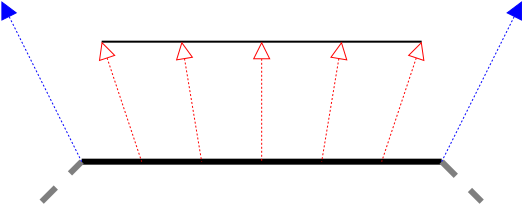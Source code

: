 <?xml version="1.0" encoding="UTF-8"?>
<dia:diagram xmlns:dia="http://www.lysator.liu.se/~alla/dia/"><dia:layer name="Background" visible="true"><dia:object type="Standard - Line" version="0" id="O0"><dia:attribute name="obj_pos"><dia:point val="6,11"/></dia:attribute><dia:attribute name="obj_bb"><dia:rectangle val="5.85,10.85;24.15,11.15"/></dia:attribute><dia:attribute name="conn_endpoints"><dia:point val="6,11"/><dia:point val="24,11"/></dia:attribute><dia:attribute name="numcp"><dia:int val="1"/></dia:attribute><dia:attribute name="line_width"><dia:real val="0.3"/></dia:attribute></dia:object><dia:object type="Standard - Line" version="0" id="O1"><dia:attribute name="obj_pos"><dia:point val="7,5"/></dia:attribute><dia:attribute name="obj_bb"><dia:rectangle val="6.95,4.95;23.05,5.05"/></dia:attribute><dia:attribute name="conn_endpoints"><dia:point val="7,5"/><dia:point val="23,5"/></dia:attribute><dia:attribute name="numcp"><dia:int val="1"/></dia:attribute></dia:object><dia:object type="Standard - Line" version="0" id="O2"><dia:attribute name="obj_pos"><dia:point val="24,11"/></dia:attribute><dia:attribute name="obj_bb"><dia:rectangle val="23.788,10.788;26.212,13.212"/></dia:attribute><dia:attribute name="conn_endpoints"><dia:point val="24,11"/><dia:point val="26,13"/></dia:attribute><dia:attribute name="numcp"><dia:int val="1"/></dia:attribute><dia:attribute name="line_color"><dia:color val="#7f7f7f"/></dia:attribute><dia:attribute name="line_width"><dia:real val="0.3"/></dia:attribute><dia:attribute name="line_style"><dia:enum val="1"/></dia:attribute></dia:object><dia:object type="Standard - Line" version="0" id="O3"><dia:attribute name="obj_pos"><dia:point val="4,13"/></dia:attribute><dia:attribute name="obj_bb"><dia:rectangle val="3.788,10.788;6.212,13.212"/></dia:attribute><dia:attribute name="conn_endpoints"><dia:point val="4,13"/><dia:point val="6,11"/></dia:attribute><dia:attribute name="numcp"><dia:int val="1"/></dia:attribute><dia:attribute name="line_color"><dia:color val="#7f7f7f"/></dia:attribute><dia:attribute name="line_width"><dia:real val="0.3"/></dia:attribute><dia:attribute name="line_style"><dia:enum val="1"/></dia:attribute></dia:object><dia:object type="Standard - Line" version="0" id="O4"><dia:attribute name="obj_pos"><dia:point val="24,11"/></dia:attribute><dia:attribute name="obj_bb"><dia:rectangle val="23.966,2.62;28.727,11.034"/></dia:attribute><dia:attribute name="conn_endpoints"><dia:point val="24,11"/><dia:point val="28,3"/></dia:attribute><dia:attribute name="numcp"><dia:int val="1"/></dia:attribute><dia:attribute name="line_color"><dia:color val="#0000ff"/></dia:attribute><dia:attribute name="line_width"><dia:real val="0.05"/></dia:attribute><dia:attribute name="line_style"><dia:enum val="4"/></dia:attribute><dia:attribute name="end_arrow"><dia:enum val="3"/></dia:attribute><dia:attribute name="end_arrow_length"><dia:real val="0.8"/></dia:attribute><dia:attribute name="end_arrow_width"><dia:real val="0.8"/></dia:attribute></dia:object><dia:object type="Standard - Line" version="0" id="O5"><dia:attribute name="obj_pos"><dia:point val="6,11"/></dia:attribute><dia:attribute name="obj_bb"><dia:rectangle val="1.273,2.62;6.034,11.034"/></dia:attribute><dia:attribute name="conn_endpoints"><dia:point val="6,11"/><dia:point val="2,3"/></dia:attribute><dia:attribute name="numcp"><dia:int val="1"/></dia:attribute><dia:attribute name="line_color"><dia:color val="#0000ff"/></dia:attribute><dia:attribute name="line_width"><dia:real val="0.05"/></dia:attribute><dia:attribute name="line_style"><dia:enum val="4"/></dia:attribute><dia:attribute name="end_arrow"><dia:enum val="3"/></dia:attribute><dia:attribute name="end_arrow_length"><dia:real val="0.8"/></dia:attribute><dia:attribute name="end_arrow_width"><dia:real val="0.8"/></dia:attribute></dia:object><dia:object type="Standard - Line" version="0" id="O6"><dia:attribute name="obj_pos"><dia:point val="23,5"/></dia:attribute><dia:attribute name="obj_bb"><dia:rectangle val="20.968,4.723;23.767,11.032"/></dia:attribute><dia:attribute name="conn_endpoints"><dia:point val="23,5"/><dia:point val="21,11"/></dia:attribute><dia:attribute name="numcp"><dia:int val="1"/></dia:attribute><dia:attribute name="line_color"><dia:color val="#ff0000"/></dia:attribute><dia:attribute name="line_width"><dia:real val="0.05"/></dia:attribute><dia:attribute name="line_style"><dia:enum val="4"/></dia:attribute><dia:attribute name="start_arrow"><dia:enum val="2"/></dia:attribute><dia:attribute name="start_arrow_length"><dia:real val="0.8"/></dia:attribute><dia:attribute name="start_arrow_width"><dia:real val="0.8"/></dia:attribute></dia:object><dia:object type="Standard - Line" version="0" id="O7"><dia:attribute name="obj_pos"><dia:point val="7,5"/></dia:attribute><dia:attribute name="obj_bb"><dia:rectangle val="6.233,4.723;9.032,11.032"/></dia:attribute><dia:attribute name="conn_endpoints"><dia:point val="7,5"/><dia:point val="9,11"/></dia:attribute><dia:attribute name="numcp"><dia:int val="1"/></dia:attribute><dia:attribute name="line_color"><dia:color val="#ff0000"/></dia:attribute><dia:attribute name="line_width"><dia:real val="0.05"/></dia:attribute><dia:attribute name="line_style"><dia:enum val="4"/></dia:attribute><dia:attribute name="start_arrow"><dia:enum val="2"/></dia:attribute><dia:attribute name="start_arrow_length"><dia:real val="0.8"/></dia:attribute><dia:attribute name="start_arrow_width"><dia:real val="0.8"/></dia:attribute></dia:object><dia:object type="Standard - Line" version="0" id="O8"><dia:attribute name="obj_pos"><dia:point val="15,5"/></dia:attribute><dia:attribute name="obj_bb"><dia:rectangle val="14.2,4.975;15.8,11.025"/></dia:attribute><dia:attribute name="conn_endpoints"><dia:point val="15,5"/><dia:point val="15,11"/></dia:attribute><dia:attribute name="numcp"><dia:int val="1"/></dia:attribute><dia:attribute name="line_color"><dia:color val="#ff0000"/></dia:attribute><dia:attribute name="line_width"><dia:real val="0.05"/></dia:attribute><dia:attribute name="line_style"><dia:enum val="4"/></dia:attribute><dia:attribute name="start_arrow"><dia:enum val="2"/></dia:attribute><dia:attribute name="start_arrow_length"><dia:real val="0.8"/></dia:attribute><dia:attribute name="start_arrow_width"><dia:real val="0.8"/></dia:attribute><dia:connections><dia:connection handle="0" to="O1" connection="0"/><dia:connection handle="1" to="O0" connection="0"/></dia:connections></dia:object><dia:object type="Standard - Line" version="0" id="O9"><dia:attribute name="obj_pos"><dia:point val="19,5"/></dia:attribute><dia:attribute name="obj_bb"><dia:rectangle val="17.971,4.844;19.793,11.029"/></dia:attribute><dia:attribute name="conn_endpoints"><dia:point val="19,5"/><dia:point val="18,11"/></dia:attribute><dia:attribute name="numcp"><dia:int val="1"/></dia:attribute><dia:attribute name="line_color"><dia:color val="#ff0000"/></dia:attribute><dia:attribute name="line_width"><dia:real val="0.05"/></dia:attribute><dia:attribute name="line_style"><dia:enum val="4"/></dia:attribute><dia:attribute name="start_arrow"><dia:enum val="2"/></dia:attribute><dia:attribute name="start_arrow_length"><dia:real val="0.8"/></dia:attribute><dia:attribute name="start_arrow_width"><dia:real val="0.8"/></dia:attribute></dia:object><dia:object type="Standard - Line" version="0" id="O10"><dia:attribute name="obj_pos"><dia:point val="11,5"/></dia:attribute><dia:attribute name="obj_bb"><dia:rectangle val="10.207,4.844;12.029,11.029"/></dia:attribute><dia:attribute name="conn_endpoints"><dia:point val="11,5"/><dia:point val="12,11"/></dia:attribute><dia:attribute name="numcp"><dia:int val="1"/></dia:attribute><dia:attribute name="line_color"><dia:color val="#ff0000"/></dia:attribute><dia:attribute name="line_width"><dia:real val="0.05"/></dia:attribute><dia:attribute name="line_style"><dia:enum val="4"/></dia:attribute><dia:attribute name="start_arrow"><dia:enum val="2"/></dia:attribute><dia:attribute name="start_arrow_length"><dia:real val="0.8"/></dia:attribute><dia:attribute name="start_arrow_width"><dia:real val="0.8"/></dia:attribute></dia:object></dia:layer></dia:diagram>
